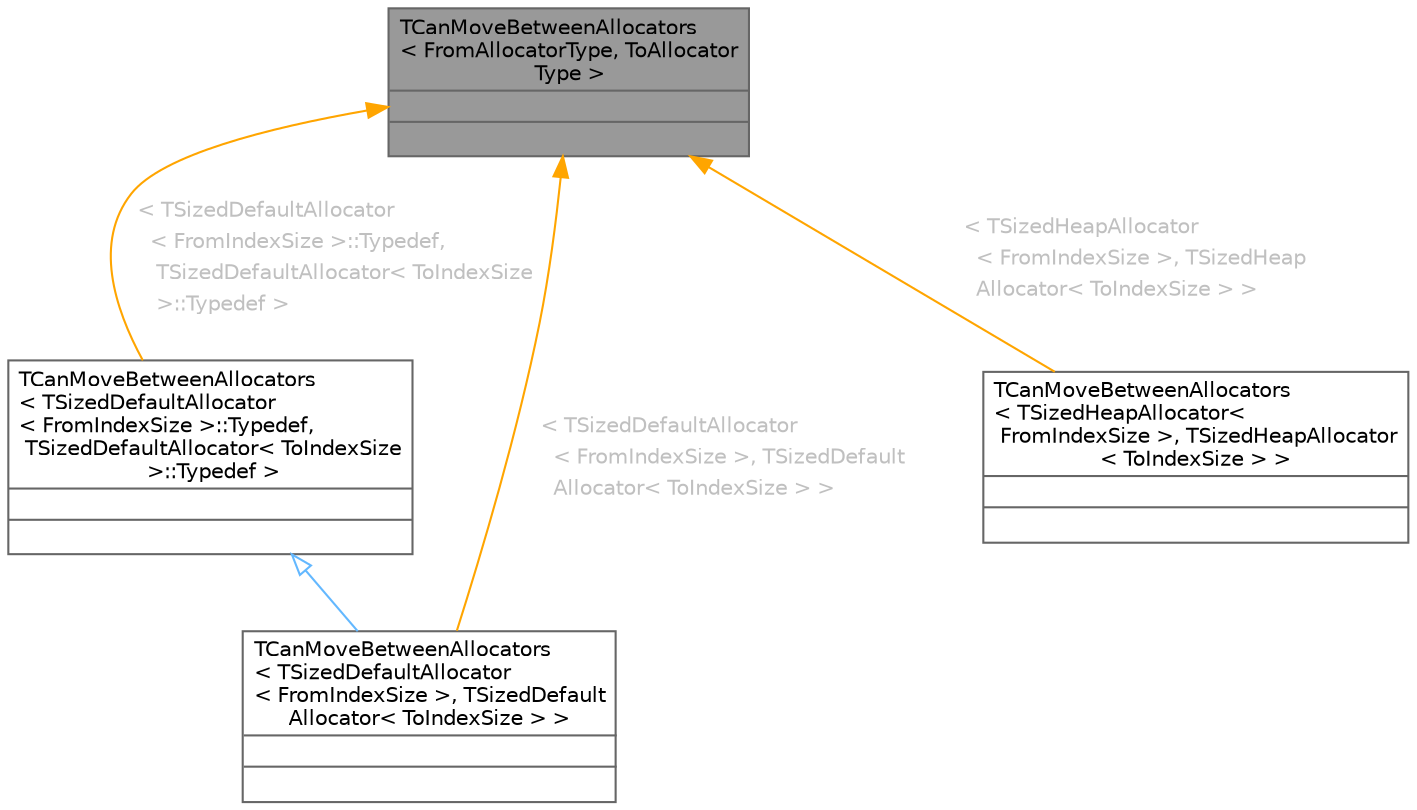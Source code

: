 digraph "TCanMoveBetweenAllocators&lt; FromAllocatorType, ToAllocatorType &gt;"
{
 // INTERACTIVE_SVG=YES
 // LATEX_PDF_SIZE
  bgcolor="transparent";
  edge [fontname=Helvetica,fontsize=10,labelfontname=Helvetica,labelfontsize=10];
  node [fontname=Helvetica,fontsize=10,shape=box,height=0.2,width=0.4];
  Node1 [id="Node000001",shape=plain,label=<<TABLE CELLBORDER="0" BORDER="1"><TR><TD COLSPAN="2" CELLPADDING="1" CELLSPACING="0">TCanMoveBetweenAllocators<BR ALIGN="LEFT"/>&lt; FromAllocatorType, ToAllocator<BR ALIGN="LEFT"/>Type &gt;</TD></TR>
<HR/>
<TR><TD COLSPAN="2" CELLPADDING="1" CELLSPACING="0">&nbsp;</TD></TR>
<HR/>
<TR><TD COLSPAN="2" CELLPADDING="1" CELLSPACING="0">&nbsp;</TD></TR>
</TABLE>>
,height=0.2,width=0.4,color="gray40", fillcolor="grey60", style="filled", fontcolor="black",tooltip=" "];
  Node1 -> Node2 [id="edge1_Node000001_Node000002",dir="back",color="orange",style="solid",tooltip=" ",label=<<TABLE CELLBORDER="0" BORDER="0"><TR><TD VALIGN="top" ALIGN="LEFT" CELLPADDING="1" CELLSPACING="0">&lt; TSizedDefaultAllocator</TD></TR>
<TR><TD VALIGN="top" ALIGN="LEFT" CELLPADDING="1" CELLSPACING="0">&nbsp;&nbsp;&lt; FromIndexSize &gt;::Typedef,</TD></TR>
<TR><TD VALIGN="top" ALIGN="LEFT" CELLPADDING="1" CELLSPACING="0">&nbsp;&nbsp; TSizedDefaultAllocator&lt; ToIndexSize</TD></TR>
<TR><TD VALIGN="top" ALIGN="LEFT" CELLPADDING="1" CELLSPACING="0">&nbsp;&nbsp; &gt;::Typedef &gt;</TD></TR>
</TABLE>> ,fontcolor="grey" ];
  Node2 [id="Node000002",shape=plain,label=<<TABLE CELLBORDER="0" BORDER="1"><TR><TD COLSPAN="2" CELLPADDING="1" CELLSPACING="0">TCanMoveBetweenAllocators<BR ALIGN="LEFT"/>&lt; TSizedDefaultAllocator<BR ALIGN="LEFT"/>&lt; FromIndexSize &gt;::Typedef,<BR ALIGN="LEFT"/> TSizedDefaultAllocator&lt; ToIndexSize<BR ALIGN="LEFT"/> &gt;::Typedef &gt;</TD></TR>
<HR/>
<TR><TD COLSPAN="2" CELLPADDING="1" CELLSPACING="0">&nbsp;</TD></TR>
<HR/>
<TR><TD COLSPAN="2" CELLPADDING="1" CELLSPACING="0">&nbsp;</TD></TR>
</TABLE>>
,height=0.2,width=0.4,color="gray40", fillcolor="white", style="filled",URL="$d1/d11/structTCanMoveBetweenAllocators.html",tooltip=" "];
  Node2 -> Node3 [id="edge2_Node000002_Node000003",dir="back",color="steelblue1",style="solid",tooltip=" ",arrowtail="onormal"];
  Node3 [id="Node000003",shape=plain,label=<<TABLE CELLBORDER="0" BORDER="1"><TR><TD COLSPAN="2" CELLPADDING="1" CELLSPACING="0">TCanMoveBetweenAllocators<BR ALIGN="LEFT"/>&lt; TSizedDefaultAllocator<BR ALIGN="LEFT"/>&lt; FromIndexSize &gt;, TSizedDefault<BR ALIGN="LEFT"/>Allocator&lt; ToIndexSize &gt; &gt;</TD></TR>
<HR/>
<TR><TD COLSPAN="2" CELLPADDING="1" CELLSPACING="0">&nbsp;</TD></TR>
<HR/>
<TR><TD COLSPAN="2" CELLPADDING="1" CELLSPACING="0">&nbsp;</TD></TR>
</TABLE>>
,height=0.2,width=0.4,color="gray40", fillcolor="white", style="filled",URL="$d2/d6e/structTCanMoveBetweenAllocators_3_01TSizedDefaultAllocator_3_01FromIndexSize_01_4_00_01TSizedDef23595f9a1443651212f021d1842a44d7.html",tooltip=" "];
  Node1 -> Node3 [id="edge3_Node000001_Node000003",dir="back",color="orange",style="solid",tooltip=" ",label=<<TABLE CELLBORDER="0" BORDER="0"><TR><TD VALIGN="top" ALIGN="LEFT" CELLPADDING="1" CELLSPACING="0">&lt; TSizedDefaultAllocator</TD></TR>
<TR><TD VALIGN="top" ALIGN="LEFT" CELLPADDING="1" CELLSPACING="0">&nbsp;&nbsp;&lt; FromIndexSize &gt;, TSizedDefault</TD></TR>
<TR><TD VALIGN="top" ALIGN="LEFT" CELLPADDING="1" CELLSPACING="0">&nbsp;&nbsp;Allocator&lt; ToIndexSize &gt; &gt;</TD></TR>
</TABLE>> ,fontcolor="grey" ];
  Node1 -> Node4 [id="edge4_Node000001_Node000004",dir="back",color="orange",style="solid",tooltip=" ",label=<<TABLE CELLBORDER="0" BORDER="0"><TR><TD VALIGN="top" ALIGN="LEFT" CELLPADDING="1" CELLSPACING="0">&lt; TSizedHeapAllocator</TD></TR>
<TR><TD VALIGN="top" ALIGN="LEFT" CELLPADDING="1" CELLSPACING="0">&nbsp;&nbsp;&lt; FromIndexSize &gt;, TSizedHeap</TD></TR>
<TR><TD VALIGN="top" ALIGN="LEFT" CELLPADDING="1" CELLSPACING="0">&nbsp;&nbsp;Allocator&lt; ToIndexSize &gt; &gt;</TD></TR>
</TABLE>> ,fontcolor="grey" ];
  Node4 [id="Node000004",shape=plain,label=<<TABLE CELLBORDER="0" BORDER="1"><TR><TD COLSPAN="2" CELLPADDING="1" CELLSPACING="0">TCanMoveBetweenAllocators<BR ALIGN="LEFT"/>&lt; TSizedHeapAllocator&lt;<BR ALIGN="LEFT"/> FromIndexSize &gt;, TSizedHeapAllocator<BR ALIGN="LEFT"/>&lt; ToIndexSize &gt; &gt;</TD></TR>
<HR/>
<TR><TD COLSPAN="2" CELLPADDING="1" CELLSPACING="0">&nbsp;</TD></TR>
<HR/>
<TR><TD COLSPAN="2" CELLPADDING="1" CELLSPACING="0">&nbsp;</TD></TR>
</TABLE>>
,height=0.2,width=0.4,color="gray40", fillcolor="white", style="filled",URL="$db/de3/structTCanMoveBetweenAllocators_3_01TSizedHeapAllocator_3_01FromIndexSize_01_4_00_01TSizedHeapAlc927b3280f092dfc951d591dcb7ff533.html",tooltip=" "];
}
